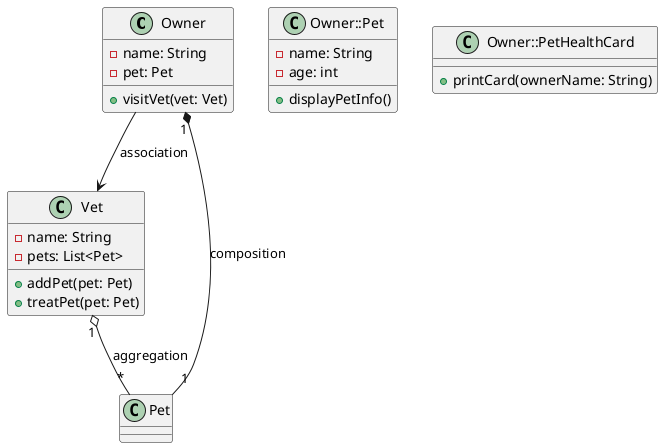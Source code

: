 @startuml
class Owner {
  - name: String
  - pet: Pet
  + visitVet(vet: Vet)
}

class Owner::Pet {
  - name: String
  - age: int
  + displayPetInfo()
}

class Owner::PetHealthCard {
  + printCard(ownerName: String)
}

class Vet {
  - name: String
  - pets: List<Pet>
  + addPet(pet: Pet)
  + treatPet(pet: Pet)
}

Owner "1" *-- "1" Pet : composition
Vet "1" o-- "*" Pet : aggregation
Owner --> Vet : association
@enduml
